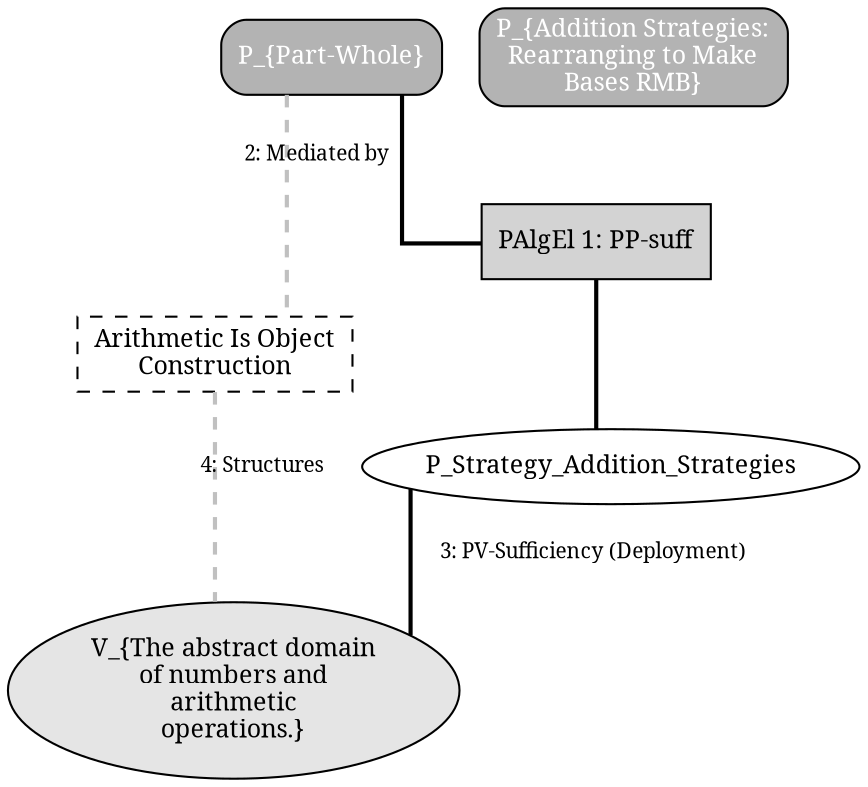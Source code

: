 // MUD for Addition_Strategies:_Rearranging_to_Make_Bases_RMB
digraph {
	graph [rankdir=TB splines=ortho]
	node [fontname=Serif fontsize=12]
	edge [arrowhead=stealth fontname=Serif fontsize=10 penwidth=2.0]
	"P_Embodied_Part-Whole" [label="P_{Part-Whole}" fillcolor=gray70 fontcolor=white shape=box style="filled,rounded"]
	"P_Strategy_Addition_Strategies:_Rearranging_to_Make_Bases_RMB" [label="P_{Addition Strategies:\nRearranging to Make\nBases RMB}" fillcolor=gray70 fontcolor=white shape=box style="filled,rounded"]
	"V_The abstract domain of numbers and arithmetic operations." [label="V_{The abstract domain\nof numbers and\narithmetic\noperations.}" fillcolor=gray90 shape=ellipse style=filled]
	"Arithmetic Is Object Construction" [label="Arithmetic Is Object\nConstruction" shape=box style=dashed]
	PAlgEl_1 [label="PAlgEl 1: PP-suff" fillcolor=lightgray fontcolor=black shape=box style=filled]
	"P_Embodied_Part-Whole" -> PAlgEl_1 [arrowhead=none color=black style=solid]
	PAlgEl_1 -> P_Strategy_Addition_Strategies:_Rearranging_to_Make_Bases_RMB [color=black style=solid]
	"P_Embodied_Part-Whole" -> "Arithmetic Is Object Construction" [label="2: Mediated by" color=gray style=dashed]
	P_Strategy_Addition_Strategies:_Rearranging_to_Make_Bases_RMB -> "V_The abstract domain of numbers and arithmetic operations." [label="3: PV-Sufficiency (Deployment)" color=black style=solid]
	"Arithmetic Is Object Construction" -> "V_The abstract domain of numbers and arithmetic operations." [label="4: Structures" color=gray style=dashed]
}
